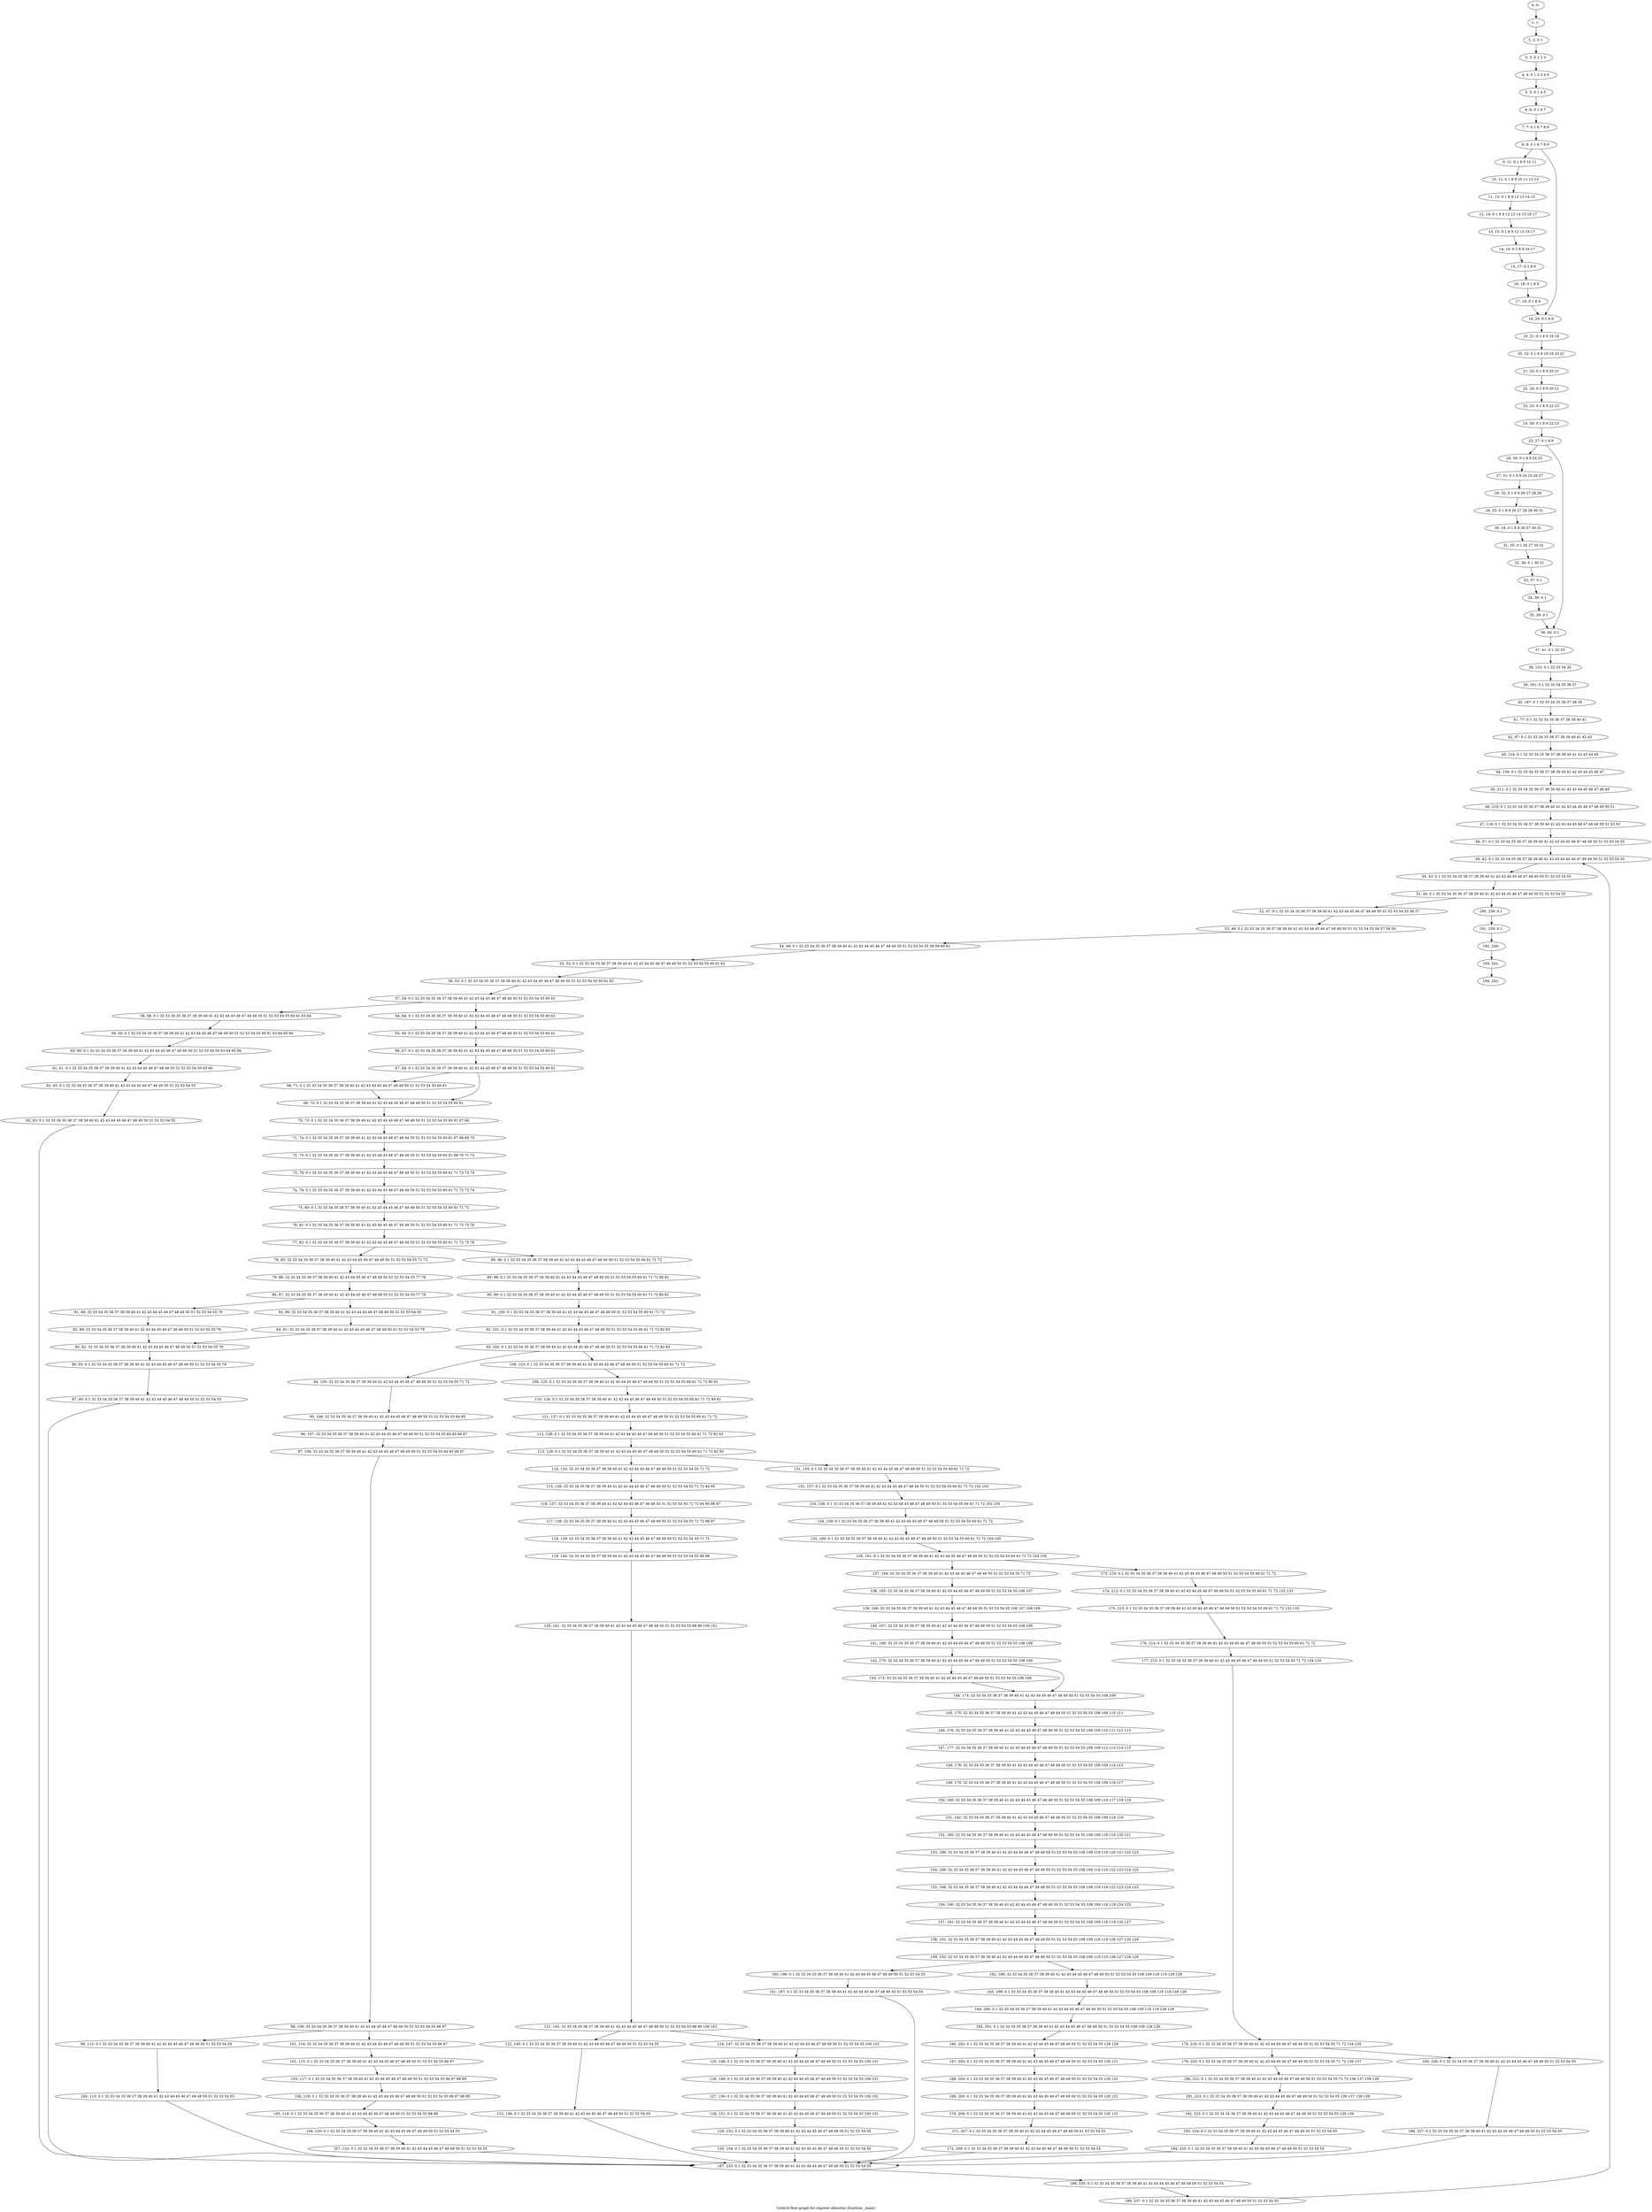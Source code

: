 digraph G {
graph [label="Control-flow-graph for register allocator (function _main)"]
0[label="0, 0: "];
1[label="1, 1: "];
2[label="2, 2: 0 1 "];
3[label="3, 3: 0 1 2 3 "];
4[label="4, 4: 0 1 2 3 4 5 "];
5[label="5, 5: 0 1 4 5 "];
6[label="6, 6: 0 1 6 7 "];
7[label="7, 7: 0 1 6 7 8 9 "];
8[label="8, 8: 0 1 6 7 8 9 "];
9[label="9, 11: 0 1 8 9 10 11 "];
10[label="10, 12: 0 1 8 9 10 11 12 13 "];
11[label="11, 13: 0 1 8 9 12 13 14 15 "];
12[label="12, 14: 0 1 8 9 12 13 14 15 16 17 "];
13[label="13, 15: 0 1 8 9 12 13 16 17 "];
14[label="14, 16: 0 1 8 9 16 17 "];
15[label="15, 17: 0 1 8 9 "];
16[label="16, 18: 0 1 8 9 "];
17[label="17, 19: 0 1 8 9 "];
18[label="18, 20: 0 1 8 9 "];
19[label="19, 21: 0 1 8 9 18 19 "];
20[label="20, 22: 0 1 8 9 18 19 20 21 "];
21[label="21, 23: 0 1 8 9 20 21 "];
22[label="22, 24: 0 1 8 9 20 21 "];
23[label="23, 25: 0 1 8 9 22 23 "];
24[label="24, 26: 0 1 8 9 22 23 "];
25[label="25, 27: 0 1 8 9 "];
26[label="26, 30: 0 1 8 9 24 25 "];
27[label="27, 31: 0 1 8 9 24 25 26 27 "];
28[label="28, 32: 0 1 8 9 26 27 28 29 "];
29[label="29, 33: 0 1 8 9 26 27 28 29 30 31 "];
30[label="30, 34: 0 1 8 9 26 27 30 31 "];
31[label="31, 35: 0 1 26 27 30 31 "];
32[label="32, 36: 0 1 30 31 "];
33[label="33, 37: 0 1 "];
34[label="34, 38: 0 1 "];
35[label="35, 39: 0 1 "];
36[label="36, 40: 0 1 "];
37[label="37, 41: 0 1 32 33 "];
38[label="38, 132: 0 1 32 33 34 35 "];
39[label="39, 181: 0 1 32 33 34 35 36 37 "];
40[label="40, 187: 0 1 32 33 34 35 36 37 38 39 "];
41[label="41, 77: 0 1 32 33 34 35 36 37 38 39 40 41 "];
42[label="42, 97: 0 1 32 33 34 35 36 37 38 39 40 41 42 43 "];
43[label="43, 124: 0 1 32 33 34 35 36 37 38 39 40 41 42 43 44 45 "];
44[label="44, 156: 0 1 32 33 34 35 36 37 38 39 40 41 42 43 44 45 46 47 "];
45[label="45, 211: 0 1 32 33 34 35 36 37 38 39 40 41 42 43 44 45 46 47 48 49 "];
46[label="46, 219: 0 1 32 33 34 35 36 37 38 39 40 41 42 43 44 45 46 47 48 49 50 51 "];
47[label="47, 116: 0 1 32 33 34 35 36 37 38 39 40 41 42 43 44 45 46 47 48 49 50 51 52 53 "];
48[label="48, 57: 0 1 32 33 34 35 36 37 38 39 40 41 42 43 44 45 46 47 48 49 50 51 52 53 54 55 "];
49[label="49, 42: 0 1 32 33 34 35 36 37 38 39 40 41 42 43 44 45 46 47 48 49 50 51 52 53 54 55 "];
50[label="50, 43: 0 1 32 33 34 35 36 37 38 39 40 41 42 43 44 45 46 47 48 49 50 51 52 53 54 55 "];
51[label="51, 44: 0 1 32 33 34 35 36 37 38 39 40 41 42 43 44 45 46 47 48 49 50 51 52 53 54 55 "];
52[label="52, 47: 0 1 32 33 34 35 36 37 38 39 40 41 42 43 44 45 46 47 48 49 50 51 52 53 54 55 56 57 "];
53[label="53, 48: 0 1 32 33 34 35 36 37 38 39 40 41 42 43 44 45 46 47 48 49 50 51 52 53 54 55 56 57 58 59 "];
54[label="54, 49: 0 1 32 33 34 35 36 37 38 39 40 41 42 43 44 45 46 47 48 49 50 51 52 53 54 55 58 59 60 61 "];
55[label="55, 52: 0 1 32 33 34 35 36 37 38 39 40 41 42 43 44 45 46 47 48 49 50 51 52 53 54 55 60 61 62 "];
56[label="56, 53: 0 1 32 33 34 35 36 37 38 39 40 41 42 43 44 45 46 47 48 49 50 51 52 53 54 55 60 61 62 "];
57[label="57, 54: 0 1 32 33 34 35 36 37 38 39 40 41 42 43 44 45 46 47 48 49 50 51 52 53 54 55 60 61 "];
58[label="58, 58: 0 1 32 33 34 35 36 37 38 39 40 41 42 43 44 45 46 47 48 49 50 51 52 53 54 55 60 61 63 64 "];
59[label="59, 59: 0 1 32 33 34 35 36 37 38 39 40 41 42 43 44 45 46 47 48 49 50 51 52 53 54 55 60 61 63 64 65 66 "];
60[label="60, 60: 0 1 32 33 34 35 36 37 38 39 40 41 42 43 44 45 46 47 48 49 50 51 52 53 54 55 63 64 65 66 "];
61[label="61, 61: 0 1 32 33 34 35 36 37 38 39 40 41 42 43 44 45 46 47 48 49 50 51 52 53 54 55 65 66 "];
62[label="62, 62: 0 1 32 33 34 35 36 37 38 39 40 41 42 43 44 45 46 47 48 49 50 51 52 53 54 55 "];
63[label="63, 63: 0 1 32 33 34 35 36 37 38 39 40 41 42 43 44 45 46 47 48 49 50 51 52 53 54 55 "];
64[label="64, 64: 0 1 32 33 34 35 36 37 38 39 40 41 42 43 44 45 46 47 48 49 50 51 52 53 54 55 60 61 "];
65[label="65, 65: 0 1 32 33 34 35 36 37 38 39 40 41 42 43 44 45 46 47 48 49 50 51 52 53 54 55 60 61 "];
66[label="66, 67: 0 1 32 33 34 35 36 37 38 39 40 41 42 43 44 45 46 47 48 49 50 51 52 53 54 55 60 61 "];
67[label="67, 68: 0 1 32 33 34 35 36 37 38 39 40 41 42 43 44 45 46 47 48 49 50 51 52 53 54 55 60 61 "];
68[label="68, 71: 0 1 32 33 34 35 36 37 38 39 40 41 42 43 44 45 46 47 48 49 50 51 52 53 54 55 60 61 "];
69[label="69, 72: 0 1 32 33 34 35 36 37 38 39 40 41 42 43 44 45 46 47 48 49 50 51 52 53 54 55 60 61 "];
70[label="70, 73: 0 1 32 33 34 35 36 37 38 39 40 41 42 43 44 45 46 47 48 49 50 51 52 53 54 55 60 61 67 68 "];
71[label="71, 74: 0 1 32 33 34 35 36 37 38 39 40 41 42 43 44 45 46 47 48 49 50 51 52 53 54 55 60 61 67 68 69 70 "];
72[label="72, 75: 0 1 32 33 34 35 36 37 38 39 40 41 42 43 44 45 46 47 48 49 50 51 52 53 54 55 60 61 69 70 71 72 "];
73[label="73, 78: 0 1 32 33 34 35 36 37 38 39 40 41 42 43 44 45 46 47 48 49 50 51 52 53 54 55 60 61 71 72 73 74 "];
74[label="74, 79: 0 1 32 33 34 35 36 37 38 39 40 41 42 43 44 45 46 47 48 49 50 51 52 53 54 55 60 61 71 72 73 74 "];
75[label="75, 80: 0 1 32 33 34 35 36 37 38 39 40 41 42 43 44 45 46 47 48 49 50 51 52 53 54 55 60 61 71 72 "];
76[label="76, 81: 0 1 32 33 34 35 36 37 38 39 40 41 42 43 44 45 46 47 48 49 50 51 52 53 54 55 60 61 71 72 75 76 "];
77[label="77, 82: 0 1 32 33 34 35 36 37 38 39 40 41 42 43 44 45 46 47 48 49 50 51 52 53 54 55 60 61 71 72 75 76 "];
78[label="78, 85: 32 33 34 35 36 37 38 39 40 41 42 43 44 45 46 47 48 49 50 51 52 53 54 55 71 72 "];
79[label="79, 86: 32 33 34 35 36 37 38 39 40 41 42 43 44 45 46 47 48 49 50 51 52 53 54 55 77 78 "];
80[label="80, 87: 32 33 34 35 36 37 38 39 40 41 42 43 44 45 46 47 48 49 50 51 52 53 54 55 77 78 "];
81[label="81, 88: 32 33 34 35 36 37 38 39 40 41 42 43 44 45 46 47 48 49 50 51 52 53 54 55 79 "];
82[label="82, 89: 32 33 34 35 36 37 38 39 40 41 42 43 44 45 46 47 48 49 50 51 52 53 54 55 79 "];
83[label="83, 90: 32 33 34 35 36 37 38 39 40 41 42 43 44 45 46 47 48 49 50 51 52 53 54 55 "];
84[label="84, 91: 32 33 34 35 36 37 38 39 40 41 42 43 44 45 46 47 48 49 50 51 52 53 54 55 79 "];
85[label="85, 92: 32 33 34 35 36 37 38 39 40 41 42 43 44 45 46 47 48 49 50 51 52 53 54 55 79 "];
86[label="86, 93: 0 1 32 33 34 35 36 37 38 39 40 41 42 43 44 45 46 47 48 49 50 51 52 53 54 55 79 "];
87[label="87, 95: 0 1 32 33 34 35 36 37 38 39 40 41 42 43 44 45 46 47 48 49 50 51 52 53 54 55 "];
88[label="88, 96: 0 1 32 33 34 35 36 37 38 39 40 41 42 43 44 45 46 47 48 49 50 51 52 53 54 55 60 61 71 72 "];
89[label="89, 98: 0 1 32 33 34 35 36 37 38 39 40 41 42 43 44 45 46 47 48 49 50 51 52 53 54 55 60 61 71 72 80 81 "];
90[label="90, 99: 0 1 32 33 34 35 36 37 38 39 40 41 42 43 44 45 46 47 48 49 50 51 52 53 54 55 60 61 71 72 80 81 "];
91[label="91, 100: 0 1 32 33 34 35 36 37 38 39 40 41 42 43 44 45 46 47 48 49 50 51 52 53 54 55 60 61 71 72 "];
92[label="92, 101: 0 1 32 33 34 35 36 37 38 39 40 41 42 43 44 45 46 47 48 49 50 51 52 53 54 55 60 61 71 72 82 83 "];
93[label="93, 102: 0 1 32 33 34 35 36 37 38 39 40 41 42 43 44 45 46 47 48 49 50 51 52 53 54 55 60 61 71 72 82 83 "];
94[label="94, 105: 32 33 34 35 36 37 38 39 40 41 42 43 44 45 46 47 48 49 50 51 52 53 54 55 71 72 "];
95[label="95, 106: 32 33 34 35 36 37 38 39 40 41 42 43 44 45 46 47 48 49 50 51 52 53 54 55 84 85 "];
96[label="96, 107: 32 33 34 35 36 37 38 39 40 41 42 43 44 45 46 47 48 49 50 51 52 53 54 55 84 85 86 87 "];
97[label="97, 108: 32 33 34 35 36 37 38 39 40 41 42 43 44 45 46 47 48 49 50 51 52 53 54 55 84 85 86 87 "];
98[label="98, 109: 32 33 34 35 36 37 38 39 40 41 42 43 44 45 46 47 48 49 50 51 52 53 54 55 86 87 "];
99[label="99, 112: 0 1 32 33 34 35 36 37 38 39 40 41 42 43 44 45 46 47 48 49 50 51 52 53 54 55 "];
100[label="100, 113: 0 1 32 33 34 35 36 37 38 39 40 41 42 43 44 45 46 47 48 49 50 51 52 53 54 55 "];
101[label="101, 114: 32 33 34 35 36 37 38 39 40 41 42 43 44 45 46 47 48 49 50 51 52 53 54 55 86 87 "];
102[label="102, 115: 0 1 32 33 34 35 36 37 38 39 40 41 42 43 44 45 46 47 48 49 50 51 52 53 54 55 86 87 "];
103[label="103, 117: 0 1 32 33 34 35 36 37 38 39 40 41 42 43 44 45 46 47 48 49 50 51 52 53 54 55 86 87 88 89 "];
104[label="104, 118: 0 1 32 33 34 35 36 37 38 39 40 41 42 43 44 45 46 47 48 49 50 51 52 53 54 55 86 87 88 89 "];
105[label="105, 119: 0 1 32 33 34 35 36 37 38 39 40 41 42 43 44 45 46 47 48 49 50 51 52 53 54 55 88 89 "];
106[label="106, 120: 0 1 32 33 34 35 36 37 38 39 40 41 42 43 44 45 46 47 48 49 50 51 52 53 54 55 "];
107[label="107, 122: 0 1 32 33 34 35 36 37 38 39 40 41 42 43 44 45 46 47 48 49 50 51 52 53 54 55 "];
108[label="108, 123: 0 1 32 33 34 35 36 37 38 39 40 41 42 43 44 45 46 47 48 49 50 51 52 53 54 55 60 61 71 72 "];
109[label="109, 125: 0 1 32 33 34 35 36 37 38 39 40 41 42 43 44 45 46 47 48 49 50 51 52 53 54 55 60 61 71 72 90 91 "];
110[label="110, 126: 0 1 32 33 34 35 36 37 38 39 40 41 42 43 44 45 46 47 48 49 50 51 52 53 54 55 60 61 71 72 90 91 "];
111[label="111, 127: 0 1 32 33 34 35 36 37 38 39 40 41 42 43 44 45 46 47 48 49 50 51 52 53 54 55 60 61 71 72 "];
112[label="112, 128: 0 1 32 33 34 35 36 37 38 39 40 41 42 43 44 45 46 47 48 49 50 51 52 53 54 55 60 61 71 72 92 93 "];
113[label="113, 129: 0 1 32 33 34 35 36 37 38 39 40 41 42 43 44 45 46 47 48 49 50 51 52 53 54 55 60 61 71 72 92 93 "];
114[label="114, 133: 32 33 34 35 36 37 38 39 40 41 42 43 44 45 46 47 48 49 50 51 52 53 54 55 71 72 "];
115[label="115, 136: 32 33 34 35 36 37 38 39 40 41 42 43 44 45 46 47 48 49 50 51 52 53 54 55 71 72 94 95 "];
116[label="116, 137: 32 33 34 35 36 37 38 39 40 41 42 43 44 45 46 47 48 49 50 51 52 53 54 55 71 72 94 95 96 97 "];
117[label="117, 138: 32 33 34 35 36 37 38 39 40 41 42 43 44 45 46 47 48 49 50 51 52 53 54 55 71 72 96 97 "];
118[label="118, 139: 32 33 34 35 36 37 38 39 40 41 42 43 44 45 46 47 48 49 50 51 52 53 54 55 71 72 "];
119[label="119, 140: 32 33 34 35 36 37 38 39 40 41 42 43 44 45 46 47 48 49 50 51 52 53 54 55 98 99 "];
120[label="120, 141: 32 33 34 35 36 37 38 39 40 41 42 43 44 45 46 47 48 49 50 51 52 53 54 55 98 99 100 101 "];
121[label="121, 142: 32 33 34 35 36 37 38 39 40 41 42 43 44 45 46 47 48 49 50 51 52 53 54 55 98 99 100 101 "];
122[label="122, 145: 0 1 32 33 34 35 36 37 38 39 40 41 42 43 44 45 46 47 48 49 50 51 52 53 54 55 "];
123[label="123, 146: 0 1 32 33 34 35 36 37 38 39 40 41 42 43 44 45 46 47 48 49 50 51 52 53 54 55 "];
124[label="124, 147: 32 33 34 35 36 37 38 39 40 41 42 43 44 45 46 47 48 49 50 51 52 53 54 55 100 101 "];
125[label="125, 148: 0 1 32 33 34 35 36 37 38 39 40 41 42 43 44 45 46 47 48 49 50 51 52 53 54 55 100 101 "];
126[label="126, 149: 0 1 32 33 34 35 36 37 38 39 40 41 42 43 44 45 46 47 48 49 50 51 52 53 54 55 100 101 "];
127[label="127, 150: 0 1 32 33 34 35 36 37 38 39 40 41 42 43 44 45 46 47 48 49 50 51 52 53 54 55 100 101 "];
128[label="128, 151: 0 1 32 33 34 35 36 37 38 39 40 41 42 43 44 45 46 47 48 49 50 51 52 53 54 55 100 101 "];
129[label="129, 152: 0 1 32 33 34 35 36 37 38 39 40 41 42 43 44 45 46 47 48 49 50 51 52 53 54 55 "];
130[label="130, 154: 0 1 32 33 34 35 36 37 38 39 40 41 42 43 44 45 46 47 48 49 50 51 52 53 54 55 "];
131[label="131, 155: 0 1 32 33 34 35 36 37 38 39 40 41 42 43 44 45 46 47 48 49 50 51 52 53 54 55 60 61 71 72 "];
132[label="132, 157: 0 1 32 33 34 35 36 37 38 39 40 41 42 43 44 45 46 47 48 49 50 51 52 53 54 55 60 61 71 72 102 103 "];
133[label="133, 158: 0 1 32 33 34 35 36 37 38 39 40 41 42 43 44 45 46 47 48 49 50 51 52 53 54 55 60 61 71 72 102 103 "];
134[label="134, 159: 0 1 32 33 34 35 36 37 38 39 40 41 42 43 44 45 46 47 48 49 50 51 52 53 54 55 60 61 71 72 "];
135[label="135, 160: 0 1 32 33 34 35 36 37 38 39 40 41 42 43 44 45 46 47 48 49 50 51 52 53 54 55 60 61 71 72 104 105 "];
136[label="136, 161: 0 1 32 33 34 35 36 37 38 39 40 41 42 43 44 45 46 47 48 49 50 51 52 53 54 55 60 61 71 72 104 105 "];
137[label="137, 164: 32 33 34 35 36 37 38 39 40 41 42 43 44 45 46 47 48 49 50 51 52 53 54 55 71 72 "];
138[label="138, 165: 32 33 34 35 36 37 38 39 40 41 42 43 44 45 46 47 48 49 50 51 52 53 54 55 106 107 "];
139[label="139, 166: 32 33 34 35 36 37 38 39 40 41 42 43 44 45 46 47 48 49 50 51 52 53 54 55 106 107 108 109 "];
140[label="140, 167: 32 33 34 35 36 37 38 39 40 41 42 43 44 45 46 47 48 49 50 51 52 53 54 55 108 109 "];
141[label="141, 169: 32 33 34 35 36 37 38 39 40 41 42 43 44 45 46 47 48 49 50 51 52 53 54 55 108 109 "];
142[label="142, 170: 32 33 34 35 36 37 38 39 40 41 42 43 44 45 46 47 48 49 50 51 52 53 54 55 108 109 "];
143[label="143, 173: 32 33 34 35 36 37 38 39 40 41 42 43 44 45 46 47 48 49 50 51 52 53 54 55 108 109 "];
144[label="144, 174: 32 33 34 35 36 37 38 39 40 41 42 43 44 45 46 47 48 49 50 51 52 53 54 55 108 109 "];
145[label="145, 175: 32 33 34 35 36 37 38 39 40 41 42 43 44 45 46 47 48 49 50 51 52 53 54 55 108 109 110 111 "];
146[label="146, 176: 32 33 34 35 36 37 38 39 40 41 42 43 44 45 46 47 48 49 50 51 52 53 54 55 108 109 110 111 112 113 "];
147[label="147, 177: 32 33 34 35 36 37 38 39 40 41 42 43 44 45 46 47 48 49 50 51 52 53 54 55 108 109 112 113 114 115 "];
148[label="148, 178: 32 33 34 35 36 37 38 39 40 41 42 43 44 45 46 47 48 49 50 51 52 53 54 55 108 109 114 115 "];
149[label="149, 179: 32 33 34 35 36 37 38 39 40 41 42 43 44 45 46 47 48 49 50 51 52 53 54 55 108 109 116 117 "];
150[label="150, 180: 32 33 34 35 36 37 38 39 40 41 42 43 44 45 46 47 48 49 50 51 52 53 54 55 108 109 116 117 118 119 "];
151[label="151, 182: 32 33 34 35 36 37 38 39 40 41 42 43 44 45 46 47 48 49 50 51 52 53 54 55 108 109 118 119 "];
152[label="152, 185: 32 33 34 35 36 37 38 39 40 41 42 43 44 45 46 47 48 49 50 51 52 53 54 55 108 109 118 119 120 121 "];
153[label="153, 186: 32 33 34 35 36 37 38 39 40 41 42 43 44 45 46 47 48 49 50 51 52 53 54 55 108 109 118 119 120 121 122 123 "];
154[label="154, 188: 32 33 34 35 36 37 38 39 40 41 42 43 44 45 46 47 48 49 50 51 52 53 54 55 108 109 118 119 122 123 124 125 "];
155[label="155, 189: 32 33 34 35 36 37 38 39 40 41 42 43 44 45 46 47 48 49 50 51 52 53 54 55 108 109 118 119 122 123 124 125 "];
156[label="156, 190: 32 33 34 35 36 37 38 39 40 41 42 43 44 45 46 47 48 49 50 51 52 53 54 55 108 109 118 119 124 125 "];
157[label="157, 191: 32 33 34 35 36 37 38 39 40 41 42 43 44 45 46 47 48 49 50 51 52 53 54 55 108 109 118 119 126 127 "];
158[label="158, 192: 32 33 34 35 36 37 38 39 40 41 42 43 44 45 46 47 48 49 50 51 52 53 54 55 108 109 118 119 126 127 128 129 "];
159[label="159, 193: 32 33 34 35 36 37 38 39 40 41 42 43 44 45 46 47 48 49 50 51 52 53 54 55 108 109 118 119 126 127 128 129 "];
160[label="160, 196: 0 1 32 33 34 35 36 37 38 39 40 41 42 43 44 45 46 47 48 49 50 51 52 53 54 55 "];
161[label="161, 197: 0 1 32 33 34 35 36 37 38 39 40 41 42 43 44 45 46 47 48 49 50 51 52 53 54 55 "];
162[label="162, 198: 32 33 34 35 36 37 38 39 40 41 42 43 44 45 46 47 48 49 50 51 52 53 54 55 108 109 118 119 128 129 "];
163[label="163, 199: 0 1 32 33 34 35 36 37 38 39 40 41 42 43 44 45 46 47 48 49 50 51 52 53 54 55 108 109 118 119 128 129 "];
164[label="164, 200: 0 1 32 33 34 35 36 37 38 39 40 41 42 43 44 45 46 47 48 49 50 51 52 53 54 55 108 109 118 119 128 129 "];
165[label="165, 201: 0 1 32 33 34 35 36 37 38 39 40 41 42 43 44 45 46 47 48 49 50 51 52 53 54 55 108 109 128 129 "];
166[label="166, 202: 0 1 32 33 34 35 36 37 38 39 40 41 42 43 44 45 46 47 48 49 50 51 52 53 54 55 128 129 "];
167[label="167, 203: 0 1 32 33 34 35 36 37 38 39 40 41 42 43 44 45 46 47 48 49 50 51 52 53 54 55 130 131 "];
168[label="168, 204: 0 1 32 33 34 35 36 37 38 39 40 41 42 43 44 45 46 47 48 49 50 51 52 53 54 55 130 131 "];
169[label="169, 205: 0 1 32 33 34 35 36 37 38 39 40 41 42 43 44 45 46 47 48 49 50 51 52 53 54 55 130 131 "];
170[label="170, 206: 0 1 32 33 34 35 36 37 38 39 40 41 42 43 44 45 46 47 48 49 50 51 52 53 54 55 130 131 "];
171[label="171, 207: 0 1 32 33 34 35 36 37 38 39 40 41 42 43 44 45 46 47 48 49 50 51 52 53 54 55 "];
172[label="172, 209: 0 1 32 33 34 35 36 37 38 39 40 41 42 43 44 45 46 47 48 49 50 51 52 53 54 55 "];
173[label="173, 210: 0 1 32 33 34 35 36 37 38 39 40 41 42 43 44 45 46 47 48 49 50 51 52 53 54 55 60 61 71 72 "];
174[label="174, 212: 0 1 32 33 34 35 36 37 38 39 40 41 42 43 44 45 46 47 48 49 50 51 52 53 54 55 60 61 71 72 132 133 "];
175[label="175, 213: 0 1 32 33 34 35 36 37 38 39 40 41 42 43 44 45 46 47 48 49 50 51 52 53 54 55 60 61 71 72 132 133 "];
176[label="176, 214: 0 1 32 33 34 35 36 37 38 39 40 41 42 43 44 45 46 47 48 49 50 51 52 53 54 55 60 61 71 72 "];
177[label="177, 215: 0 1 32 33 34 35 36 37 38 39 40 41 42 43 44 45 46 47 48 49 50 51 52 53 54 55 71 72 134 135 "];
178[label="178, 216: 0 1 32 33 34 35 36 37 38 39 40 41 42 43 44 45 46 47 48 49 50 51 52 53 54 55 71 72 134 135 "];
179[label="179, 220: 0 1 32 33 34 35 36 37 38 39 40 41 42 43 44 45 46 47 48 49 50 51 52 53 54 55 71 72 136 137 "];
180[label="180, 221: 0 1 32 33 34 35 36 37 38 39 40 41 42 43 44 45 46 47 48 49 50 51 52 53 54 55 71 72 136 137 138 139 "];
181[label="181, 222: 0 1 32 33 34 35 36 37 38 39 40 41 42 43 44 45 46 47 48 49 50 51 52 53 54 55 136 137 138 139 "];
182[label="182, 223: 0 1 32 33 34 35 36 37 38 39 40 41 42 43 44 45 46 47 48 49 50 51 52 53 54 55 138 139 "];
183[label="183, 224: 0 1 32 33 34 35 36 37 38 39 40 41 42 43 44 45 46 47 48 49 50 51 52 53 54 55 "];
184[label="184, 225: 0 1 32 33 34 35 36 37 38 39 40 41 42 43 44 45 46 47 48 49 50 51 52 53 54 55 "];
185[label="185, 226: 0 1 32 33 34 35 36 37 38 39 40 41 42 43 44 45 46 47 48 49 50 51 52 53 54 55 "];
186[label="186, 227: 0 1 32 33 34 35 36 37 38 39 40 41 42 43 44 45 46 47 48 49 50 51 52 53 54 55 "];
187[label="187, 233: 0 1 32 33 34 35 36 37 38 39 40 41 42 43 44 45 46 47 48 49 50 51 52 53 54 55 "];
188[label="188, 235: 0 1 32 33 34 35 36 37 38 39 40 41 42 43 44 45 46 47 48 49 50 51 52 53 54 55 "];
189[label="189, 237: 0 1 32 33 34 35 36 37 38 39 40 41 42 43 44 45 46 47 48 49 50 51 52 53 54 55 "];
190[label="190, 238: 0 1 "];
191[label="191, 239: 0 1 "];
192[label="192, 240: "];
193[label="193, 241: "];
194[label="194, 242: "];
0->1 ;
1->2 ;
2->3 ;
3->4 ;
4->5 ;
5->6 ;
6->7 ;
7->8 ;
8->9 ;
8->18 ;
9->10 ;
10->11 ;
11->12 ;
12->13 ;
13->14 ;
14->15 ;
15->16 ;
16->17 ;
17->18 ;
18->19 ;
19->20 ;
20->21 ;
21->22 ;
22->23 ;
23->24 ;
24->25 ;
25->26 ;
25->36 ;
26->27 ;
27->28 ;
28->29 ;
29->30 ;
30->31 ;
31->32 ;
32->33 ;
33->34 ;
34->35 ;
35->36 ;
36->37 ;
37->38 ;
38->39 ;
39->40 ;
40->41 ;
41->42 ;
42->43 ;
43->44 ;
44->45 ;
45->46 ;
46->47 ;
47->48 ;
48->49 ;
49->50 ;
50->51 ;
51->52 ;
51->190 ;
52->53 ;
53->54 ;
54->55 ;
55->56 ;
56->57 ;
57->58 ;
57->64 ;
58->59 ;
59->60 ;
60->61 ;
61->62 ;
62->63 ;
63->187 ;
64->65 ;
65->66 ;
66->67 ;
67->68 ;
67->69 ;
68->69 ;
69->70 ;
70->71 ;
71->72 ;
72->73 ;
73->74 ;
74->75 ;
75->76 ;
76->77 ;
77->78 ;
77->88 ;
78->79 ;
79->80 ;
80->81 ;
80->83 ;
81->82 ;
82->85 ;
83->84 ;
84->85 ;
85->86 ;
86->87 ;
87->187 ;
88->89 ;
89->90 ;
90->91 ;
91->92 ;
92->93 ;
93->94 ;
93->108 ;
94->95 ;
95->96 ;
96->97 ;
97->98 ;
98->99 ;
98->101 ;
99->100 ;
100->187 ;
101->102 ;
102->103 ;
103->104 ;
104->105 ;
105->106 ;
106->107 ;
107->187 ;
108->109 ;
109->110 ;
110->111 ;
111->112 ;
112->113 ;
113->114 ;
113->131 ;
114->115 ;
115->116 ;
116->117 ;
117->118 ;
118->119 ;
119->120 ;
120->121 ;
121->122 ;
121->124 ;
122->123 ;
123->187 ;
124->125 ;
125->126 ;
126->127 ;
127->128 ;
128->129 ;
129->130 ;
130->187 ;
131->132 ;
132->133 ;
133->134 ;
134->135 ;
135->136 ;
136->137 ;
136->173 ;
137->138 ;
138->139 ;
139->140 ;
140->141 ;
141->142 ;
142->143 ;
142->144 ;
143->144 ;
144->145 ;
145->146 ;
146->147 ;
147->148 ;
148->149 ;
149->150 ;
150->151 ;
151->152 ;
152->153 ;
153->154 ;
154->155 ;
155->156 ;
156->157 ;
157->158 ;
158->159 ;
159->160 ;
159->162 ;
160->161 ;
161->187 ;
162->163 ;
163->164 ;
164->165 ;
165->166 ;
166->167 ;
167->168 ;
168->169 ;
169->170 ;
170->171 ;
171->172 ;
172->187 ;
173->174 ;
174->175 ;
175->176 ;
176->177 ;
177->178 ;
178->179 ;
178->185 ;
179->180 ;
180->181 ;
181->182 ;
182->183 ;
183->184 ;
184->187 ;
185->186 ;
186->187 ;
187->188 ;
188->189 ;
189->49 ;
190->191 ;
191->192 ;
192->193 ;
193->194 ;
}
